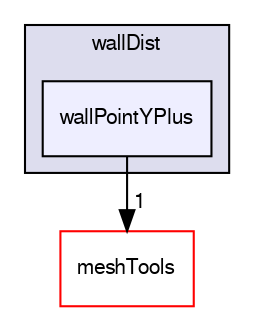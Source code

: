 digraph "src/finiteVolume/fvMesh/wallDist/wallPointYPlus" {
  bgcolor=transparent;
  compound=true
  node [ fontsize="10", fontname="FreeSans"];
  edge [ labelfontsize="10", labelfontname="FreeSans"];
  subgraph clusterdir_8b2058fecce8beb3c5dcc5bc9fca7b03 {
    graph [ bgcolor="#ddddee", pencolor="black", label="wallDist" fontname="FreeSans", fontsize="10", URL="dir_8b2058fecce8beb3c5dcc5bc9fca7b03.html"]
  dir_795f957d099804d972726f980360ae24 [shape=box, label="wallPointYPlus", style="filled", fillcolor="#eeeeff", pencolor="black", URL="dir_795f957d099804d972726f980360ae24.html"];
  }
  dir_ae30ad0bef50cf391b24c614251bb9fd [shape=box label="meshTools" color="red" URL="dir_ae30ad0bef50cf391b24c614251bb9fd.html"];
  dir_795f957d099804d972726f980360ae24->dir_ae30ad0bef50cf391b24c614251bb9fd [headlabel="1", labeldistance=1.5 headhref="dir_001002_001586.html"];
}
